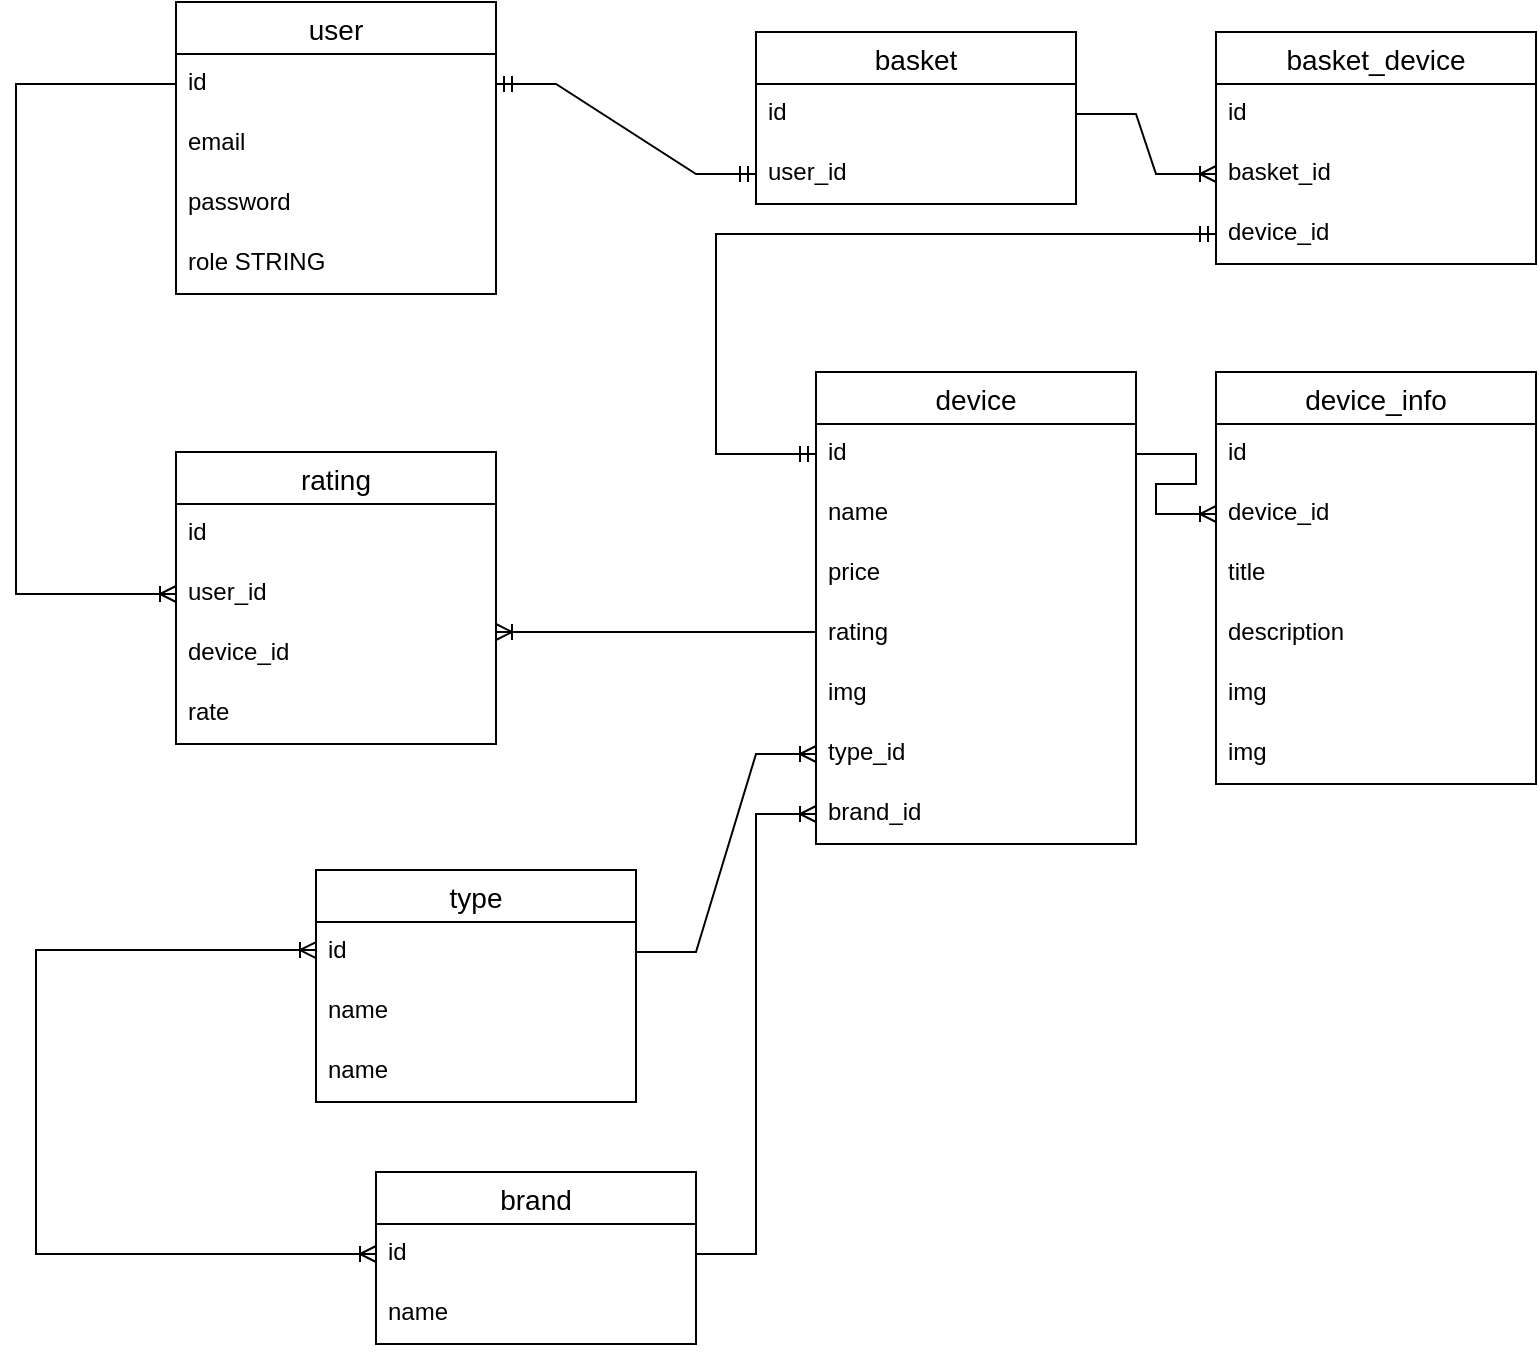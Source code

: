 <mxfile version="21.1.7" type="github">
  <diagram name="Страница 1" id="XumWR5IVBEMeOW0FbxbN">
    <mxGraphModel dx="456" dy="739" grid="1" gridSize="10" guides="1" tooltips="1" connect="1" arrows="1" fold="1" page="1" pageScale="1" pageWidth="827" pageHeight="1169" math="0" shadow="0">
      <root>
        <mxCell id="0" />
        <mxCell id="1" parent="0" />
        <mxCell id="loWl8rOs_-9zTzIXQ7QG-1" value="user" style="swimlane;fontStyle=0;childLayout=stackLayout;horizontal=1;startSize=26;horizontalStack=0;resizeParent=1;resizeParentMax=0;resizeLast=0;collapsible=1;marginBottom=0;align=center;fontSize=14;" vertex="1" parent="1">
          <mxGeometry x="120" y="35" width="160" height="146" as="geometry" />
        </mxCell>
        <mxCell id="loWl8rOs_-9zTzIXQ7QG-2" value="id" style="text;strokeColor=none;fillColor=none;spacingLeft=4;spacingRight=4;overflow=hidden;rotatable=0;points=[[0,0.5],[1,0.5]];portConstraint=eastwest;fontSize=12;whiteSpace=wrap;html=1;" vertex="1" parent="loWl8rOs_-9zTzIXQ7QG-1">
          <mxGeometry y="26" width="160" height="30" as="geometry" />
        </mxCell>
        <mxCell id="loWl8rOs_-9zTzIXQ7QG-3" value="email" style="text;strokeColor=none;fillColor=none;spacingLeft=4;spacingRight=4;overflow=hidden;rotatable=0;points=[[0,0.5],[1,0.5]];portConstraint=eastwest;fontSize=12;whiteSpace=wrap;html=1;" vertex="1" parent="loWl8rOs_-9zTzIXQ7QG-1">
          <mxGeometry y="56" width="160" height="30" as="geometry" />
        </mxCell>
        <mxCell id="loWl8rOs_-9zTzIXQ7QG-4" value="password" style="text;strokeColor=none;fillColor=none;spacingLeft=4;spacingRight=4;overflow=hidden;rotatable=0;points=[[0,0.5],[1,0.5]];portConstraint=eastwest;fontSize=12;whiteSpace=wrap;html=1;" vertex="1" parent="loWl8rOs_-9zTzIXQ7QG-1">
          <mxGeometry y="86" width="160" height="30" as="geometry" />
        </mxCell>
        <mxCell id="loWl8rOs_-9zTzIXQ7QG-5" value="role STRING" style="text;strokeColor=none;fillColor=none;spacingLeft=4;spacingRight=4;overflow=hidden;rotatable=0;points=[[0,0.5],[1,0.5]];portConstraint=eastwest;fontSize=12;whiteSpace=wrap;html=1;" vertex="1" parent="loWl8rOs_-9zTzIXQ7QG-1">
          <mxGeometry y="116" width="160" height="30" as="geometry" />
        </mxCell>
        <mxCell id="loWl8rOs_-9zTzIXQ7QG-6" value="basket" style="swimlane;fontStyle=0;childLayout=stackLayout;horizontal=1;startSize=26;horizontalStack=0;resizeParent=1;resizeParentMax=0;resizeLast=0;collapsible=1;marginBottom=0;align=center;fontSize=14;" vertex="1" parent="1">
          <mxGeometry x="410" y="50" width="160" height="86" as="geometry" />
        </mxCell>
        <mxCell id="loWl8rOs_-9zTzIXQ7QG-7" value="id" style="text;strokeColor=none;fillColor=none;spacingLeft=4;spacingRight=4;overflow=hidden;rotatable=0;points=[[0,0.5],[1,0.5]];portConstraint=eastwest;fontSize=12;whiteSpace=wrap;html=1;" vertex="1" parent="loWl8rOs_-9zTzIXQ7QG-6">
          <mxGeometry y="26" width="160" height="30" as="geometry" />
        </mxCell>
        <mxCell id="loWl8rOs_-9zTzIXQ7QG-8" value="user_id" style="text;strokeColor=none;fillColor=none;spacingLeft=4;spacingRight=4;overflow=hidden;rotatable=0;points=[[0,0.5],[1,0.5]];portConstraint=eastwest;fontSize=12;whiteSpace=wrap;html=1;" vertex="1" parent="loWl8rOs_-9zTzIXQ7QG-6">
          <mxGeometry y="56" width="160" height="30" as="geometry" />
        </mxCell>
        <mxCell id="loWl8rOs_-9zTzIXQ7QG-11" value="" style="edgeStyle=entityRelationEdgeStyle;fontSize=12;html=1;endArrow=ERmandOne;startArrow=ERmandOne;rounded=0;entryX=0;entryY=0.5;entryDx=0;entryDy=0;" edge="1" parent="1" source="loWl8rOs_-9zTzIXQ7QG-2" target="loWl8rOs_-9zTzIXQ7QG-8">
          <mxGeometry width="100" height="100" relative="1" as="geometry">
            <mxPoint x="120" y="510" as="sourcePoint" />
            <mxPoint x="220" y="410" as="targetPoint" />
          </mxGeometry>
        </mxCell>
        <mxCell id="loWl8rOs_-9zTzIXQ7QG-12" value="device" style="swimlane;fontStyle=0;childLayout=stackLayout;horizontal=1;startSize=26;horizontalStack=0;resizeParent=1;resizeParentMax=0;resizeLast=0;collapsible=1;marginBottom=0;align=center;fontSize=14;" vertex="1" parent="1">
          <mxGeometry x="440" y="220" width="160" height="236" as="geometry" />
        </mxCell>
        <mxCell id="loWl8rOs_-9zTzIXQ7QG-13" value="id" style="text;strokeColor=none;fillColor=none;spacingLeft=4;spacingRight=4;overflow=hidden;rotatable=0;points=[[0,0.5],[1,0.5]];portConstraint=eastwest;fontSize=12;whiteSpace=wrap;html=1;" vertex="1" parent="loWl8rOs_-9zTzIXQ7QG-12">
          <mxGeometry y="26" width="160" height="30" as="geometry" />
        </mxCell>
        <mxCell id="loWl8rOs_-9zTzIXQ7QG-14" value="name" style="text;strokeColor=none;fillColor=none;spacingLeft=4;spacingRight=4;overflow=hidden;rotatable=0;points=[[0,0.5],[1,0.5]];portConstraint=eastwest;fontSize=12;whiteSpace=wrap;html=1;" vertex="1" parent="loWl8rOs_-9zTzIXQ7QG-12">
          <mxGeometry y="56" width="160" height="30" as="geometry" />
        </mxCell>
        <mxCell id="loWl8rOs_-9zTzIXQ7QG-15" value="price" style="text;strokeColor=none;fillColor=none;spacingLeft=4;spacingRight=4;overflow=hidden;rotatable=0;points=[[0,0.5],[1,0.5]];portConstraint=eastwest;fontSize=12;whiteSpace=wrap;html=1;" vertex="1" parent="loWl8rOs_-9zTzIXQ7QG-12">
          <mxGeometry y="86" width="160" height="30" as="geometry" />
        </mxCell>
        <mxCell id="loWl8rOs_-9zTzIXQ7QG-17" value="&lt;div&gt;rating&lt;/div&gt;" style="text;strokeColor=none;fillColor=none;spacingLeft=4;spacingRight=4;overflow=hidden;rotatable=0;points=[[0,0.5],[1,0.5]];portConstraint=eastwest;fontSize=12;whiteSpace=wrap;html=1;" vertex="1" parent="loWl8rOs_-9zTzIXQ7QG-12">
          <mxGeometry y="116" width="160" height="30" as="geometry" />
        </mxCell>
        <mxCell id="loWl8rOs_-9zTzIXQ7QG-18" value="img" style="text;strokeColor=none;fillColor=none;spacingLeft=4;spacingRight=4;overflow=hidden;rotatable=0;points=[[0,0.5],[1,0.5]];portConstraint=eastwest;fontSize=12;whiteSpace=wrap;html=1;" vertex="1" parent="loWl8rOs_-9zTzIXQ7QG-12">
          <mxGeometry y="146" width="160" height="30" as="geometry" />
        </mxCell>
        <mxCell id="loWl8rOs_-9zTzIXQ7QG-27" value="type_id" style="text;strokeColor=none;fillColor=none;spacingLeft=4;spacingRight=4;overflow=hidden;rotatable=0;points=[[0,0.5],[1,0.5]];portConstraint=eastwest;fontSize=12;whiteSpace=wrap;html=1;" vertex="1" parent="loWl8rOs_-9zTzIXQ7QG-12">
          <mxGeometry y="176" width="160" height="30" as="geometry" />
        </mxCell>
        <mxCell id="loWl8rOs_-9zTzIXQ7QG-16" value="brand_id" style="text;strokeColor=none;fillColor=none;spacingLeft=4;spacingRight=4;overflow=hidden;rotatable=0;points=[[0,0.5],[1,0.5]];portConstraint=eastwest;fontSize=12;whiteSpace=wrap;html=1;" vertex="1" parent="loWl8rOs_-9zTzIXQ7QG-12">
          <mxGeometry y="206" width="160" height="30" as="geometry" />
        </mxCell>
        <mxCell id="loWl8rOs_-9zTzIXQ7QG-19" value="device_info" style="swimlane;fontStyle=0;childLayout=stackLayout;horizontal=1;startSize=26;horizontalStack=0;resizeParent=1;resizeParentMax=0;resizeLast=0;collapsible=1;marginBottom=0;align=center;fontSize=14;" vertex="1" parent="1">
          <mxGeometry x="640" y="220" width="160" height="206" as="geometry" />
        </mxCell>
        <mxCell id="loWl8rOs_-9zTzIXQ7QG-20" value="id" style="text;strokeColor=none;fillColor=none;spacingLeft=4;spacingRight=4;overflow=hidden;rotatable=0;points=[[0,0.5],[1,0.5]];portConstraint=eastwest;fontSize=12;whiteSpace=wrap;html=1;" vertex="1" parent="loWl8rOs_-9zTzIXQ7QG-19">
          <mxGeometry y="26" width="160" height="30" as="geometry" />
        </mxCell>
        <mxCell id="loWl8rOs_-9zTzIXQ7QG-21" value="device_id" style="text;strokeColor=none;fillColor=none;spacingLeft=4;spacingRight=4;overflow=hidden;rotatable=0;points=[[0,0.5],[1,0.5]];portConstraint=eastwest;fontSize=12;whiteSpace=wrap;html=1;" vertex="1" parent="loWl8rOs_-9zTzIXQ7QG-19">
          <mxGeometry y="56" width="160" height="30" as="geometry" />
        </mxCell>
        <mxCell id="loWl8rOs_-9zTzIXQ7QG-22" value="title" style="text;strokeColor=none;fillColor=none;spacingLeft=4;spacingRight=4;overflow=hidden;rotatable=0;points=[[0,0.5],[1,0.5]];portConstraint=eastwest;fontSize=12;whiteSpace=wrap;html=1;" vertex="1" parent="loWl8rOs_-9zTzIXQ7QG-19">
          <mxGeometry y="86" width="160" height="30" as="geometry" />
        </mxCell>
        <mxCell id="loWl8rOs_-9zTzIXQ7QG-23" value="description" style="text;strokeColor=none;fillColor=none;spacingLeft=4;spacingRight=4;overflow=hidden;rotatable=0;points=[[0,0.5],[1,0.5]];portConstraint=eastwest;fontSize=12;whiteSpace=wrap;html=1;" vertex="1" parent="loWl8rOs_-9zTzIXQ7QG-19">
          <mxGeometry y="116" width="160" height="30" as="geometry" />
        </mxCell>
        <mxCell id="loWl8rOs_-9zTzIXQ7QG-24" value="img" style="text;strokeColor=none;fillColor=none;spacingLeft=4;spacingRight=4;overflow=hidden;rotatable=0;points=[[0,0.5],[1,0.5]];portConstraint=eastwest;fontSize=12;whiteSpace=wrap;html=1;" vertex="1" parent="loWl8rOs_-9zTzIXQ7QG-19">
          <mxGeometry y="146" width="160" height="30" as="geometry" />
        </mxCell>
        <mxCell id="loWl8rOs_-9zTzIXQ7QG-25" value="img" style="text;strokeColor=none;fillColor=none;spacingLeft=4;spacingRight=4;overflow=hidden;rotatable=0;points=[[0,0.5],[1,0.5]];portConstraint=eastwest;fontSize=12;whiteSpace=wrap;html=1;" vertex="1" parent="loWl8rOs_-9zTzIXQ7QG-19">
          <mxGeometry y="176" width="160" height="30" as="geometry" />
        </mxCell>
        <mxCell id="loWl8rOs_-9zTzIXQ7QG-28" value="type" style="swimlane;fontStyle=0;childLayout=stackLayout;horizontal=1;startSize=26;horizontalStack=0;resizeParent=1;resizeParentMax=0;resizeLast=0;collapsible=1;marginBottom=0;align=center;fontSize=14;" vertex="1" parent="1">
          <mxGeometry x="190" y="469" width="160" height="116" as="geometry" />
        </mxCell>
        <mxCell id="loWl8rOs_-9zTzIXQ7QG-29" value="id" style="text;strokeColor=none;fillColor=none;spacingLeft=4;spacingRight=4;overflow=hidden;rotatable=0;points=[[0,0.5],[1,0.5]];portConstraint=eastwest;fontSize=12;whiteSpace=wrap;html=1;" vertex="1" parent="loWl8rOs_-9zTzIXQ7QG-28">
          <mxGeometry y="26" width="160" height="30" as="geometry" />
        </mxCell>
        <mxCell id="loWl8rOs_-9zTzIXQ7QG-47" value="name" style="text;strokeColor=none;fillColor=none;spacingLeft=4;spacingRight=4;overflow=hidden;rotatable=0;points=[[0,0.5],[1,0.5]];portConstraint=eastwest;fontSize=12;whiteSpace=wrap;html=1;" vertex="1" parent="loWl8rOs_-9zTzIXQ7QG-28">
          <mxGeometry y="56" width="160" height="30" as="geometry" />
        </mxCell>
        <mxCell id="loWl8rOs_-9zTzIXQ7QG-30" value="name" style="text;strokeColor=none;fillColor=none;spacingLeft=4;spacingRight=4;overflow=hidden;rotatable=0;points=[[0,0.5],[1,0.5]];portConstraint=eastwest;fontSize=12;whiteSpace=wrap;html=1;" vertex="1" parent="loWl8rOs_-9zTzIXQ7QG-28">
          <mxGeometry y="86" width="160" height="30" as="geometry" />
        </mxCell>
        <mxCell id="loWl8rOs_-9zTzIXQ7QG-32" value="brand" style="swimlane;fontStyle=0;childLayout=stackLayout;horizontal=1;startSize=26;horizontalStack=0;resizeParent=1;resizeParentMax=0;resizeLast=0;collapsible=1;marginBottom=0;align=center;fontSize=14;" vertex="1" parent="1">
          <mxGeometry x="220" y="620" width="160" height="86" as="geometry" />
        </mxCell>
        <mxCell id="loWl8rOs_-9zTzIXQ7QG-33" value="id" style="text;strokeColor=none;fillColor=none;spacingLeft=4;spacingRight=4;overflow=hidden;rotatable=0;points=[[0,0.5],[1,0.5]];portConstraint=eastwest;fontSize=12;whiteSpace=wrap;html=1;" vertex="1" parent="loWl8rOs_-9zTzIXQ7QG-32">
          <mxGeometry y="26" width="160" height="30" as="geometry" />
        </mxCell>
        <mxCell id="loWl8rOs_-9zTzIXQ7QG-34" value="name" style="text;strokeColor=none;fillColor=none;spacingLeft=4;spacingRight=4;overflow=hidden;rotatable=0;points=[[0,0.5],[1,0.5]];portConstraint=eastwest;fontSize=12;whiteSpace=wrap;html=1;" vertex="1" parent="loWl8rOs_-9zTzIXQ7QG-32">
          <mxGeometry y="56" width="160" height="30" as="geometry" />
        </mxCell>
        <mxCell id="loWl8rOs_-9zTzIXQ7QG-36" value="" style="edgeStyle=entityRelationEdgeStyle;fontSize=12;html=1;endArrow=ERoneToMany;rounded=0;exitX=1;exitY=0.5;exitDx=0;exitDy=0;entryX=0;entryY=0.5;entryDx=0;entryDy=0;" edge="1" parent="1" source="loWl8rOs_-9zTzIXQ7QG-29" target="loWl8rOs_-9zTzIXQ7QG-27">
          <mxGeometry width="100" height="100" relative="1" as="geometry">
            <mxPoint x="280" y="530" as="sourcePoint" />
            <mxPoint x="380" y="430" as="targetPoint" />
          </mxGeometry>
        </mxCell>
        <mxCell id="loWl8rOs_-9zTzIXQ7QG-37" value="" style="edgeStyle=entityRelationEdgeStyle;fontSize=12;html=1;endArrow=ERoneToMany;rounded=0;exitX=1;exitY=0.5;exitDx=0;exitDy=0;entryX=0;entryY=0.5;entryDx=0;entryDy=0;" edge="1" parent="1" source="loWl8rOs_-9zTzIXQ7QG-33" target="loWl8rOs_-9zTzIXQ7QG-16">
          <mxGeometry width="100" height="100" relative="1" as="geometry">
            <mxPoint x="200" y="720" as="sourcePoint" />
            <mxPoint x="300" y="620" as="targetPoint" />
          </mxGeometry>
        </mxCell>
        <mxCell id="loWl8rOs_-9zTzIXQ7QG-38" value="" style="edgeStyle=elbowEdgeStyle;fontSize=12;html=1;endArrow=ERoneToMany;startArrow=ERoneToMany;rounded=0;entryX=0;entryY=0.5;entryDx=0;entryDy=0;exitX=0;exitY=0.467;exitDx=0;exitDy=0;exitPerimeter=0;elbow=vertical;" edge="1" parent="1" source="loWl8rOs_-9zTzIXQ7QG-29" target="loWl8rOs_-9zTzIXQ7QG-33">
          <mxGeometry width="100" height="100" relative="1" as="geometry">
            <mxPoint x="70" y="290" as="sourcePoint" />
            <mxPoint x="130" y="630" as="targetPoint" />
            <Array as="points">
              <mxPoint x="50" y="340" />
            </Array>
          </mxGeometry>
        </mxCell>
        <mxCell id="loWl8rOs_-9zTzIXQ7QG-39" value="" style="edgeStyle=entityRelationEdgeStyle;fontSize=12;html=1;endArrow=ERoneToMany;rounded=0;entryX=0;entryY=0.5;entryDx=0;entryDy=0;exitX=1;exitY=0.5;exitDx=0;exitDy=0;" edge="1" parent="1" source="loWl8rOs_-9zTzIXQ7QG-13" target="loWl8rOs_-9zTzIXQ7QG-21">
          <mxGeometry width="100" height="100" relative="1" as="geometry">
            <mxPoint x="510" y="540" as="sourcePoint" />
            <mxPoint x="610" y="440" as="targetPoint" />
          </mxGeometry>
        </mxCell>
        <mxCell id="loWl8rOs_-9zTzIXQ7QG-41" value="basket_device" style="swimlane;fontStyle=0;childLayout=stackLayout;horizontal=1;startSize=26;horizontalStack=0;resizeParent=1;resizeParentMax=0;resizeLast=0;collapsible=1;marginBottom=0;align=center;fontSize=14;" vertex="1" parent="1">
          <mxGeometry x="640" y="50" width="160" height="116" as="geometry" />
        </mxCell>
        <mxCell id="loWl8rOs_-9zTzIXQ7QG-42" value="id" style="text;strokeColor=none;fillColor=none;spacingLeft=4;spacingRight=4;overflow=hidden;rotatable=0;points=[[0,0.5],[1,0.5]];portConstraint=eastwest;fontSize=12;whiteSpace=wrap;html=1;" vertex="1" parent="loWl8rOs_-9zTzIXQ7QG-41">
          <mxGeometry y="26" width="160" height="30" as="geometry" />
        </mxCell>
        <mxCell id="loWl8rOs_-9zTzIXQ7QG-43" value="basket_id" style="text;strokeColor=none;fillColor=none;spacingLeft=4;spacingRight=4;overflow=hidden;rotatable=0;points=[[0,0.5],[1,0.5]];portConstraint=eastwest;fontSize=12;whiteSpace=wrap;html=1;" vertex="1" parent="loWl8rOs_-9zTzIXQ7QG-41">
          <mxGeometry y="56" width="160" height="30" as="geometry" />
        </mxCell>
        <mxCell id="loWl8rOs_-9zTzIXQ7QG-44" value="device_id" style="text;strokeColor=none;fillColor=none;spacingLeft=4;spacingRight=4;overflow=hidden;rotatable=0;points=[[0,0.5],[1,0.5]];portConstraint=eastwest;fontSize=12;whiteSpace=wrap;html=1;" vertex="1" parent="loWl8rOs_-9zTzIXQ7QG-41">
          <mxGeometry y="86" width="160" height="30" as="geometry" />
        </mxCell>
        <mxCell id="loWl8rOs_-9zTzIXQ7QG-45" value="" style="edgeStyle=entityRelationEdgeStyle;fontSize=12;html=1;endArrow=ERoneToMany;rounded=0;entryX=0;entryY=0.5;entryDx=0;entryDy=0;" edge="1" parent="1" source="loWl8rOs_-9zTzIXQ7QG-7" target="loWl8rOs_-9zTzIXQ7QG-43">
          <mxGeometry width="100" height="100" relative="1" as="geometry">
            <mxPoint x="230" y="380" as="sourcePoint" />
            <mxPoint x="330" y="280" as="targetPoint" />
          </mxGeometry>
        </mxCell>
        <mxCell id="loWl8rOs_-9zTzIXQ7QG-46" value="" style="edgeStyle=elbowEdgeStyle;fontSize=12;html=1;endArrow=ERmandOne;startArrow=ERmandOne;rounded=0;entryX=0;entryY=0.5;entryDx=0;entryDy=0;exitX=0;exitY=0.5;exitDx=0;exitDy=0;" edge="1" parent="1" source="loWl8rOs_-9zTzIXQ7QG-13" target="loWl8rOs_-9zTzIXQ7QG-44">
          <mxGeometry width="100" height="100" relative="1" as="geometry">
            <mxPoint x="260" y="350" as="sourcePoint" />
            <mxPoint x="360" y="250" as="targetPoint" />
            <Array as="points">
              <mxPoint x="390" y="200" />
            </Array>
          </mxGeometry>
        </mxCell>
        <mxCell id="loWl8rOs_-9zTzIXQ7QG-48" value="rating" style="swimlane;fontStyle=0;childLayout=stackLayout;horizontal=1;startSize=26;horizontalStack=0;resizeParent=1;resizeParentMax=0;resizeLast=0;collapsible=1;marginBottom=0;align=center;fontSize=14;" vertex="1" parent="1">
          <mxGeometry x="120" y="260" width="160" height="146" as="geometry" />
        </mxCell>
        <mxCell id="loWl8rOs_-9zTzIXQ7QG-49" value="id" style="text;strokeColor=none;fillColor=none;spacingLeft=4;spacingRight=4;overflow=hidden;rotatable=0;points=[[0,0.5],[1,0.5]];portConstraint=eastwest;fontSize=12;whiteSpace=wrap;html=1;" vertex="1" parent="loWl8rOs_-9zTzIXQ7QG-48">
          <mxGeometry y="26" width="160" height="30" as="geometry" />
        </mxCell>
        <mxCell id="loWl8rOs_-9zTzIXQ7QG-50" value="user_id" style="text;strokeColor=none;fillColor=none;spacingLeft=4;spacingRight=4;overflow=hidden;rotatable=0;points=[[0,0.5],[1,0.5]];portConstraint=eastwest;fontSize=12;whiteSpace=wrap;html=1;" vertex="1" parent="loWl8rOs_-9zTzIXQ7QG-48">
          <mxGeometry y="56" width="160" height="30" as="geometry" />
        </mxCell>
        <mxCell id="loWl8rOs_-9zTzIXQ7QG-52" value="device_id" style="text;strokeColor=none;fillColor=none;spacingLeft=4;spacingRight=4;overflow=hidden;rotatable=0;points=[[0,0.5],[1,0.5]];portConstraint=eastwest;fontSize=12;whiteSpace=wrap;html=1;" vertex="1" parent="loWl8rOs_-9zTzIXQ7QG-48">
          <mxGeometry y="86" width="160" height="30" as="geometry" />
        </mxCell>
        <mxCell id="loWl8rOs_-9zTzIXQ7QG-51" value="rate" style="text;strokeColor=none;fillColor=none;spacingLeft=4;spacingRight=4;overflow=hidden;rotatable=0;points=[[0,0.5],[1,0.5]];portConstraint=eastwest;fontSize=12;whiteSpace=wrap;html=1;" vertex="1" parent="loWl8rOs_-9zTzIXQ7QG-48">
          <mxGeometry y="116" width="160" height="30" as="geometry" />
        </mxCell>
        <mxCell id="loWl8rOs_-9zTzIXQ7QG-53" value="" style="edgeStyle=elbowEdgeStyle;fontSize=12;html=1;endArrow=ERoneToMany;rounded=0;entryX=0;entryY=0.5;entryDx=0;entryDy=0;exitX=0;exitY=0.5;exitDx=0;exitDy=0;" edge="1" parent="1" source="loWl8rOs_-9zTzIXQ7QG-2" target="loWl8rOs_-9zTzIXQ7QG-50">
          <mxGeometry width="100" height="100" relative="1" as="geometry">
            <mxPoint x="510" y="450" as="sourcePoint" />
            <mxPoint x="610" y="350" as="targetPoint" />
            <Array as="points">
              <mxPoint x="40" y="200" />
            </Array>
          </mxGeometry>
        </mxCell>
        <mxCell id="loWl8rOs_-9zTzIXQ7QG-55" value="" style="edgeStyle=elbowEdgeStyle;fontSize=12;html=1;endArrow=ERoneToMany;rounded=0;elbow=vertical;" edge="1" parent="1" target="loWl8rOs_-9zTzIXQ7QG-52">
          <mxGeometry width="100" height="100" relative="1" as="geometry">
            <mxPoint x="440" y="350" as="sourcePoint" />
            <mxPoint x="350" y="320" as="targetPoint" />
          </mxGeometry>
        </mxCell>
      </root>
    </mxGraphModel>
  </diagram>
</mxfile>
